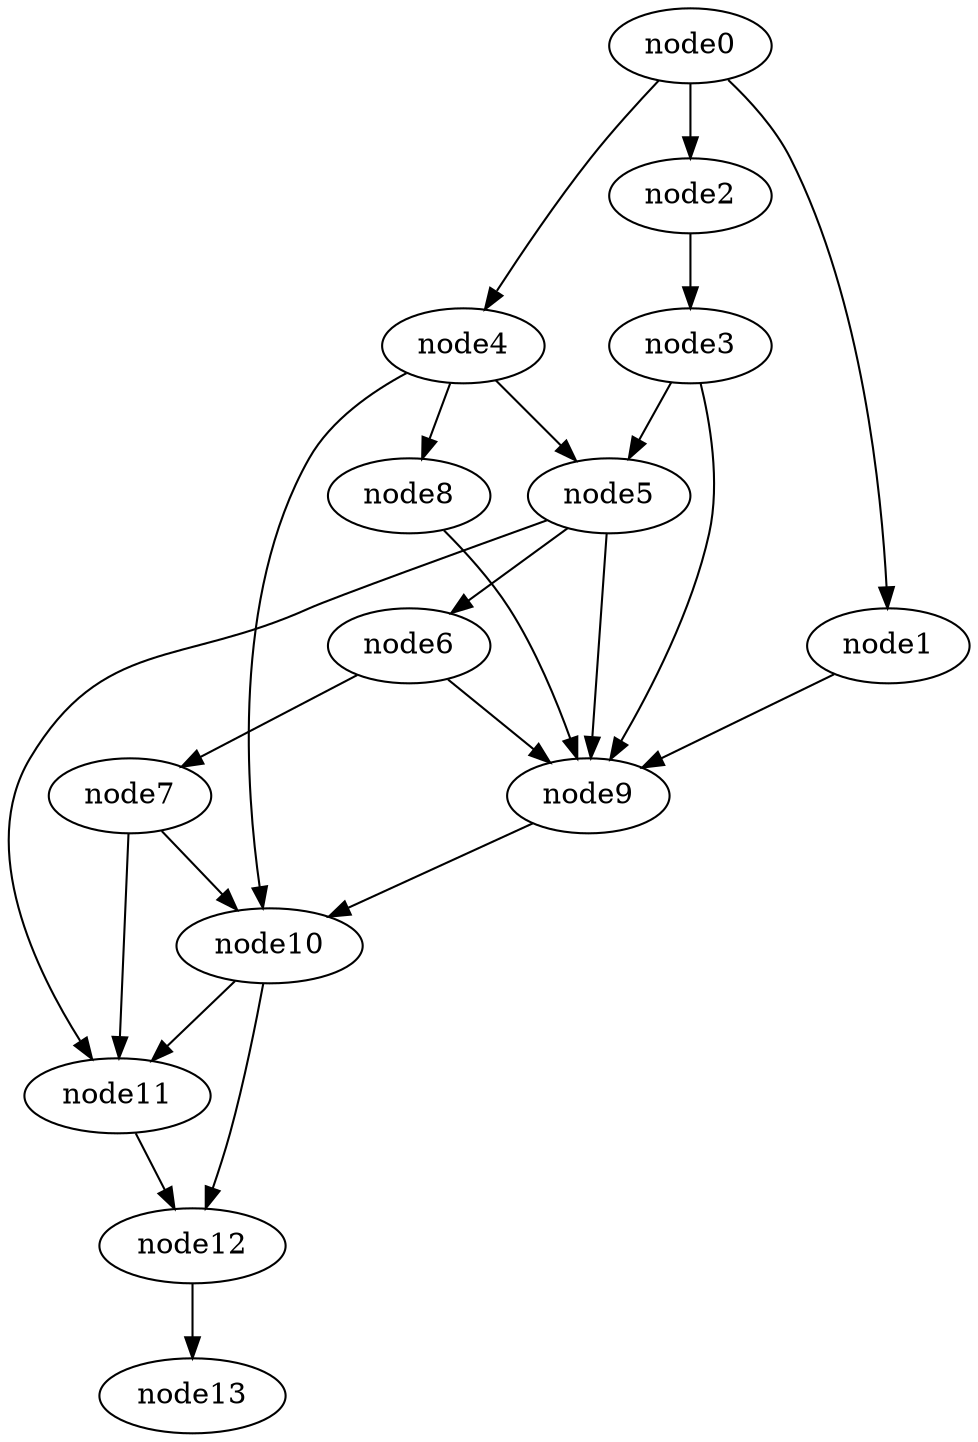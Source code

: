 digraph g{
	node13
	node12 -> node13
	node11 -> node12
	node10 -> node12
	node10 -> node11
	node9 -> node10
	node8 -> node9
	node7 -> node11
	node7 -> node10
	node6 -> node9
	node6 -> node7
	node5 -> node11
	node5 -> node9
	node5 -> node6
	node4 -> node10
	node4 -> node8
	node4 -> node5
	node3 -> node9
	node3 -> node5
	node2 -> node3
	node1 -> node9
	node0 -> node4
	node0 -> node2
	node0 -> node1
}
